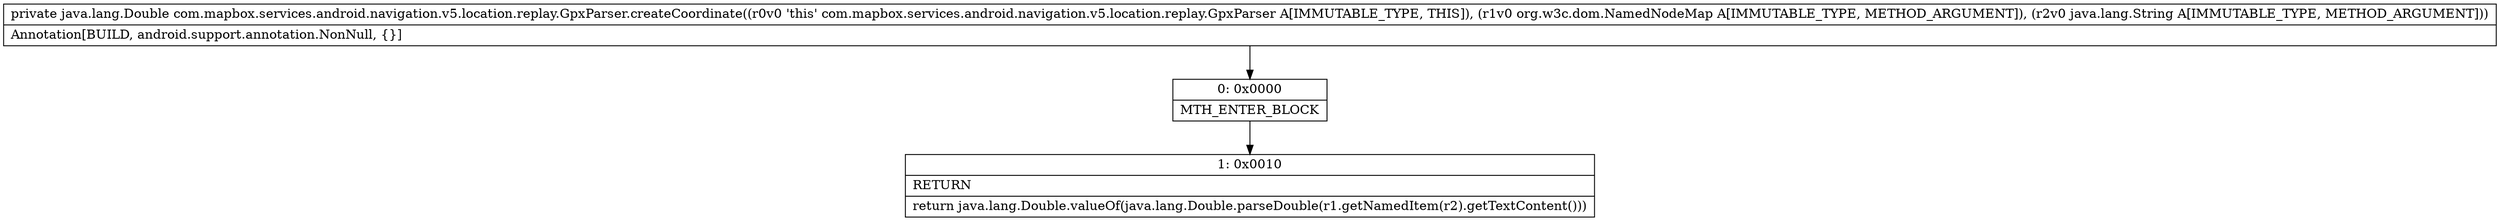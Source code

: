 digraph "CFG forcom.mapbox.services.android.navigation.v5.location.replay.GpxParser.createCoordinate(Lorg\/w3c\/dom\/NamedNodeMap;Ljava\/lang\/String;)Ljava\/lang\/Double;" {
Node_0 [shape=record,label="{0\:\ 0x0000|MTH_ENTER_BLOCK\l}"];
Node_1 [shape=record,label="{1\:\ 0x0010|RETURN\l|return java.lang.Double.valueOf(java.lang.Double.parseDouble(r1.getNamedItem(r2).getTextContent()))\l}"];
MethodNode[shape=record,label="{private java.lang.Double com.mapbox.services.android.navigation.v5.location.replay.GpxParser.createCoordinate((r0v0 'this' com.mapbox.services.android.navigation.v5.location.replay.GpxParser A[IMMUTABLE_TYPE, THIS]), (r1v0 org.w3c.dom.NamedNodeMap A[IMMUTABLE_TYPE, METHOD_ARGUMENT]), (r2v0 java.lang.String A[IMMUTABLE_TYPE, METHOD_ARGUMENT]))  | Annotation[BUILD, android.support.annotation.NonNull, \{\}]\l}"];
MethodNode -> Node_0;
Node_0 -> Node_1;
}

